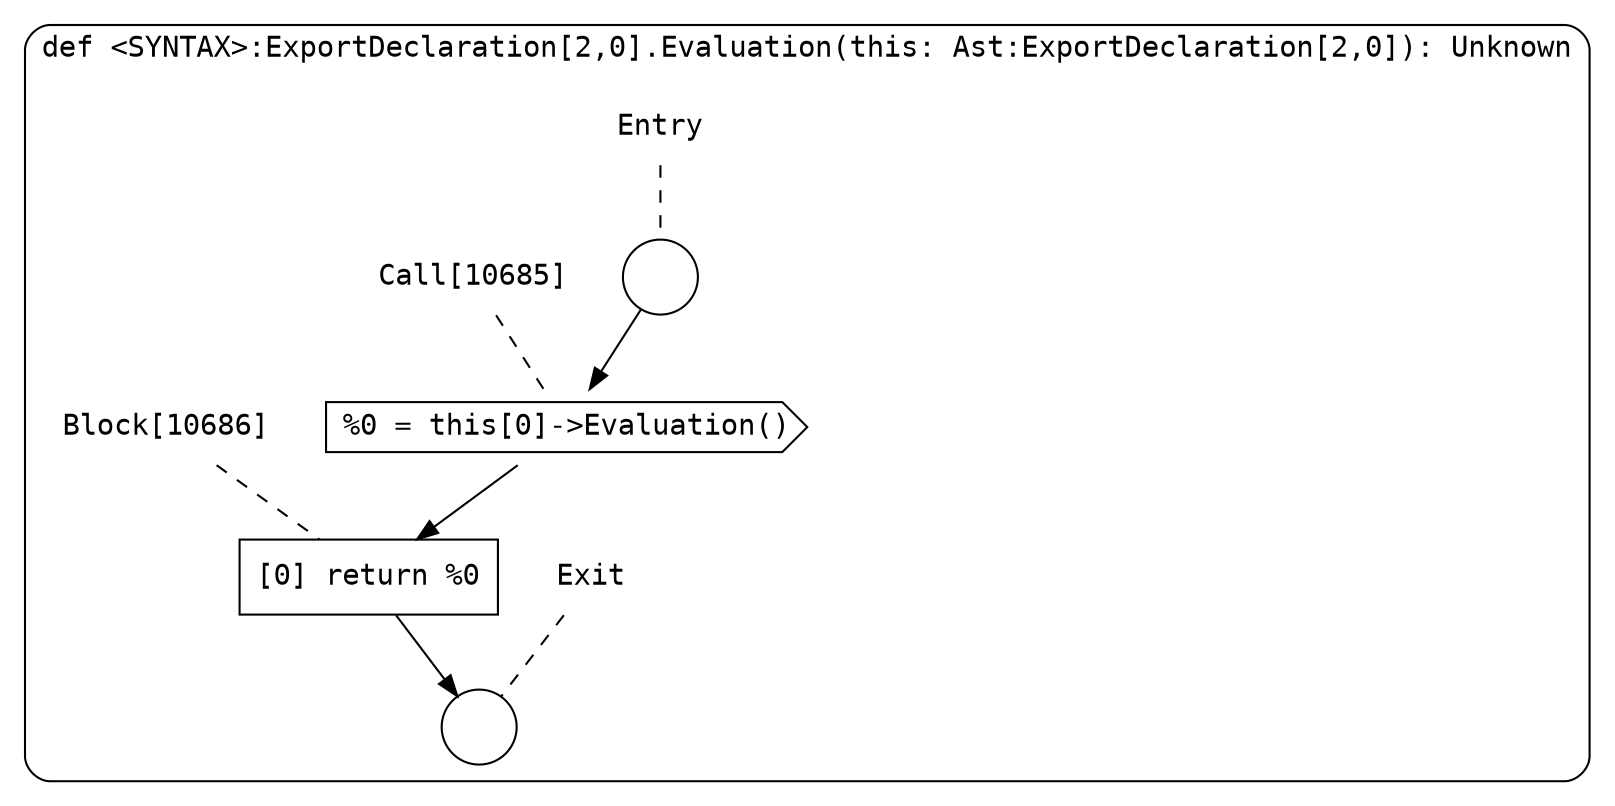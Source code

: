digraph {
  graph [fontname = "Consolas"]
  node [fontname = "Consolas"]
  edge [fontname = "Consolas"]
  subgraph cluster1977 {
    label = "def <SYNTAX>:ExportDeclaration[2,0].Evaluation(this: Ast:ExportDeclaration[2,0]): Unknown"
    style = rounded
    cluster1977_entry_name [shape=none, label=<<font color="black">Entry</font>>]
    cluster1977_entry_name -> cluster1977_entry [arrowhead=none, color="black", style=dashed]
    cluster1977_entry [shape=circle label=" " color="black" fillcolor="white" style=filled]
    cluster1977_entry -> node10685 [color="black"]
    cluster1977_exit_name [shape=none, label=<<font color="black">Exit</font>>]
    cluster1977_exit_name -> cluster1977_exit [arrowhead=none, color="black", style=dashed]
    cluster1977_exit [shape=circle label=" " color="black" fillcolor="white" style=filled]
    node10685_name [shape=none, label=<<font color="black">Call[10685]</font>>]
    node10685_name -> node10685 [arrowhead=none, color="black", style=dashed]
    node10685 [shape=cds, label=<<font color="black">%0 = this[0]-&gt;Evaluation()</font>> color="black" fillcolor="white", style=filled]
    node10685 -> node10686 [color="black"]
    node10686_name [shape=none, label=<<font color="black">Block[10686]</font>>]
    node10686_name -> node10686 [arrowhead=none, color="black", style=dashed]
    node10686 [shape=box, label=<<font color="black">[0] return %0<BR ALIGN="LEFT"/></font>> color="black" fillcolor="white", style=filled]
    node10686 -> cluster1977_exit [color="black"]
  }
}